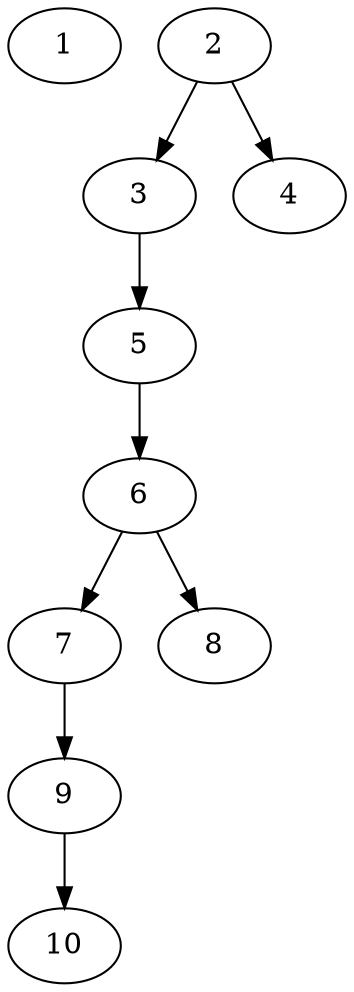 // DAG (tier=1-easy, mode=compute, n=10, ccr=0.290, fat=0.371, density=0.289, regular=0.604, jump=0.065, mindata=262144, maxdata=2097152)
// DAG automatically generated by daggen at Sun Aug 24 16:33:32 2025
// /home/ermia/Project/Environments/daggen/bin/daggen --dot --ccr 0.290 --fat 0.371 --regular 0.604 --density 0.289 --jump 0.065 --mindata 262144 --maxdata 2097152 -n 10 
digraph G {
  1 [size="1044323223389856", alpha="0.08", expect_size="522161611694928"]
  2 [size="901623794955517", alpha="0.09", expect_size="450811897477758"]
  2 -> 3 [size ="18849210564608"]
  2 -> 4 [size ="18849210564608"]
  3 [size="21925666886445388", alpha="0.14", expect_size="10962833443222694"]
  3 -> 5 [size ="14439680049152"]
  4 [size="42762105223446488", alpha="0.11", expect_size="21381052611723244"]
  5 [size="504882963473237", alpha="0.00", expect_size="252441481736618"]
  5 -> 6 [size ="19355546943488"]
  6 [size="17758316048023564", alpha="0.17", expect_size="8879158024011782"]
  6 -> 7 [size ="23451058307072"]
  6 -> 8 [size ="23451058307072"]
  7 [size="7272157330446221312", alpha="0.00", expect_size="3636078665223110656"]
  7 -> 9 [size ="30028398067712"]
  8 [size="327031842929764", alpha="0.09", expect_size="163515921464882"]
  9 [size="8461728744472576000", alpha="0.13", expect_size="4230864372236288000"]
  9 -> 10 [size ="33219726540800"]
  10 [size="5122758399690725", alpha="0.19", expect_size="2561379199845362"]
}